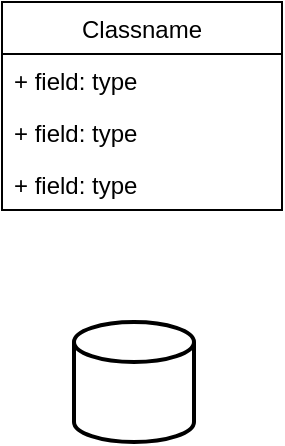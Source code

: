 <mxfile version="15.3.3" type="github"><diagram id="Nx_h8S7sWIuN6GmjI99D" name="Page-1"><mxGraphModel dx="1422" dy="762" grid="1" gridSize="10" guides="1" tooltips="1" connect="1" arrows="1" fold="1" page="1" pageScale="1" pageWidth="827" pageHeight="1169" math="0" shadow="0"><root><mxCell id="0"/><mxCell id="1" parent="0"/><mxCell id="bUMW3TW9z8vCSRlqsyqs-1" value="Classname" style="swimlane;fontStyle=0;childLayout=stackLayout;horizontal=1;startSize=26;fillColor=none;horizontalStack=0;resizeParent=1;resizeParentMax=0;resizeLast=0;collapsible=1;marginBottom=0;hachureGap=4;pointerEvents=0;" parent="1" vertex="1"><mxGeometry x="344" y="370" width="140" height="104" as="geometry"/></mxCell><mxCell id="bUMW3TW9z8vCSRlqsyqs-2" value="+ field: type" style="text;strokeColor=none;fillColor=none;align=left;verticalAlign=top;spacingLeft=4;spacingRight=4;overflow=hidden;rotatable=0;points=[[0,0.5],[1,0.5]];portConstraint=eastwest;" parent="bUMW3TW9z8vCSRlqsyqs-1" vertex="1"><mxGeometry y="26" width="140" height="26" as="geometry"/></mxCell><mxCell id="bUMW3TW9z8vCSRlqsyqs-3" value="+ field: type" style="text;strokeColor=none;fillColor=none;align=left;verticalAlign=top;spacingLeft=4;spacingRight=4;overflow=hidden;rotatable=0;points=[[0,0.5],[1,0.5]];portConstraint=eastwest;" parent="bUMW3TW9z8vCSRlqsyqs-1" vertex="1"><mxGeometry y="52" width="140" height="26" as="geometry"/></mxCell><mxCell id="bUMW3TW9z8vCSRlqsyqs-4" value="+ field: type" style="text;strokeColor=none;fillColor=none;align=left;verticalAlign=top;spacingLeft=4;spacingRight=4;overflow=hidden;rotatable=0;points=[[0,0.5],[1,0.5]];portConstraint=eastwest;" parent="bUMW3TW9z8vCSRlqsyqs-1" vertex="1"><mxGeometry y="78" width="140" height="26" as="geometry"/></mxCell><mxCell id="sUO2ZmlakMHc6t66Uw57-1" value="" style="strokeWidth=2;html=1;shape=mxgraph.flowchart.database;whiteSpace=wrap;hachureGap=4;pointerEvents=0;" vertex="1" parent="1"><mxGeometry x="380" y="530" width="60" height="60" as="geometry"/></mxCell></root></mxGraphModel></diagram></mxfile>